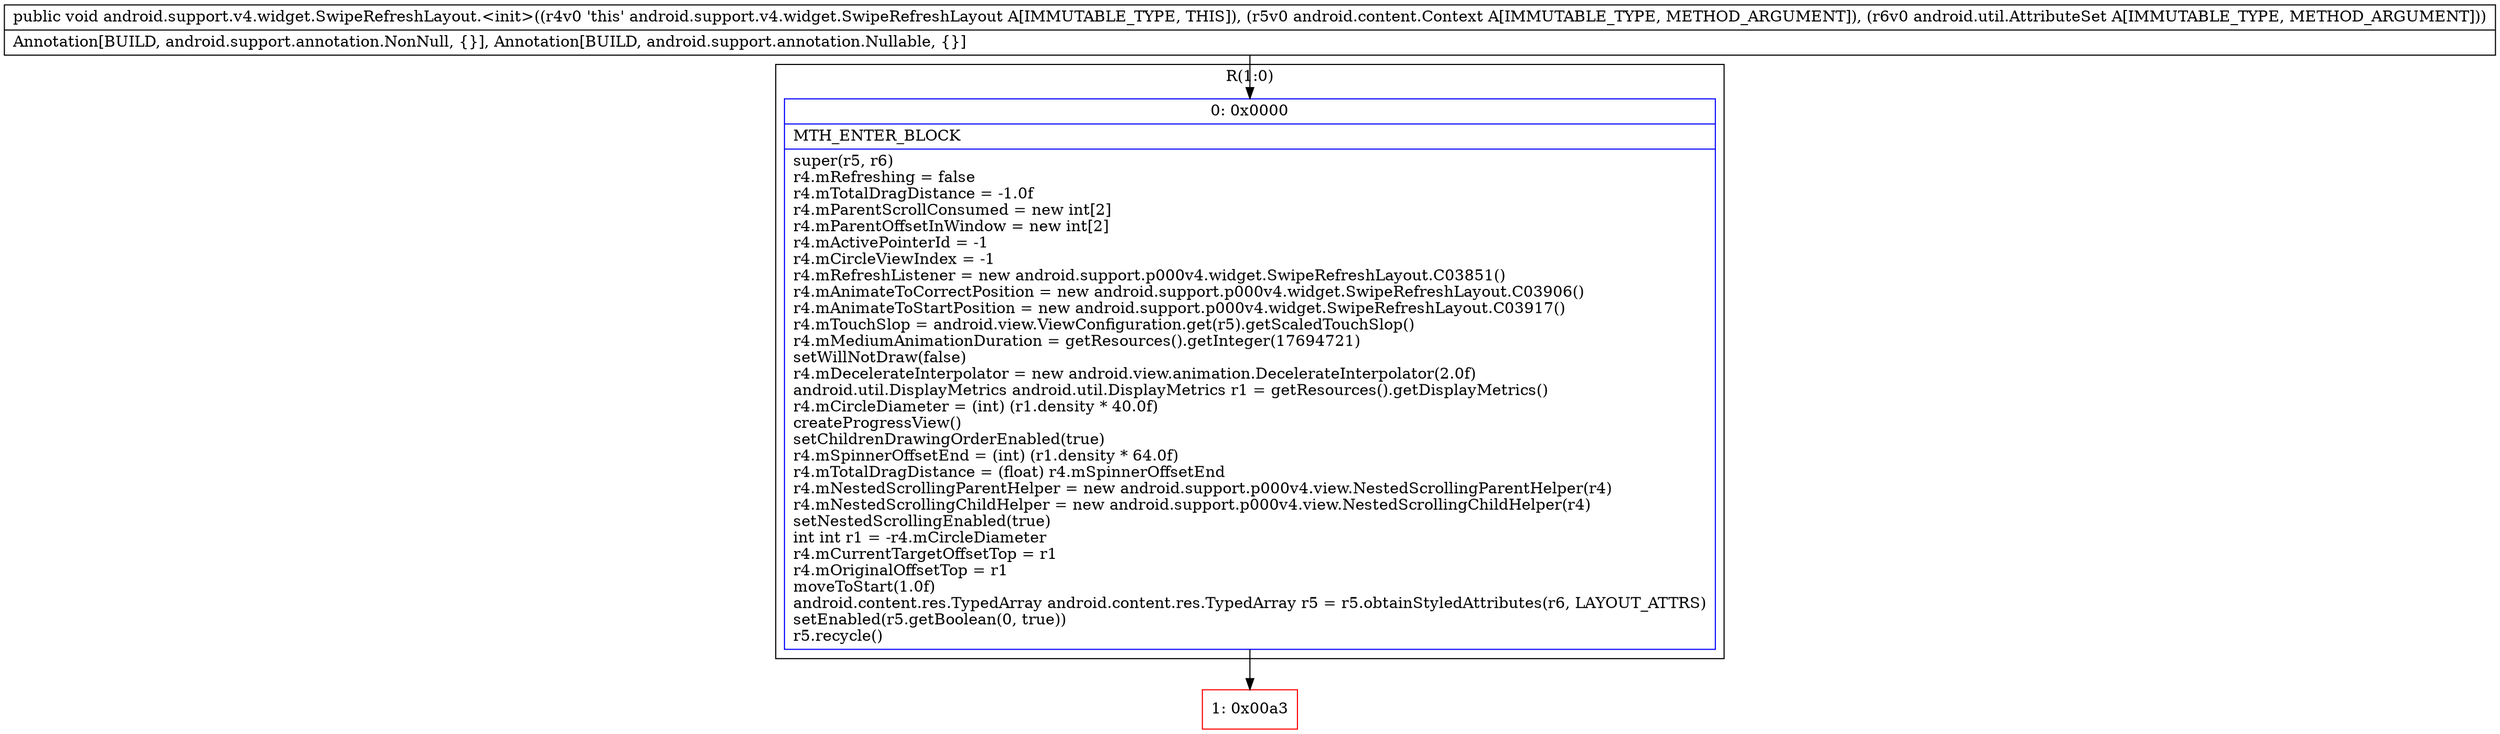digraph "CFG forandroid.support.v4.widget.SwipeRefreshLayout.\<init\>(Landroid\/content\/Context;Landroid\/util\/AttributeSet;)V" {
subgraph cluster_Region_1929308713 {
label = "R(1:0)";
node [shape=record,color=blue];
Node_0 [shape=record,label="{0\:\ 0x0000|MTH_ENTER_BLOCK\l|super(r5, r6)\lr4.mRefreshing = false\lr4.mTotalDragDistance = \-1.0f\lr4.mParentScrollConsumed = new int[2]\lr4.mParentOffsetInWindow = new int[2]\lr4.mActivePointerId = \-1\lr4.mCircleViewIndex = \-1\lr4.mRefreshListener = new android.support.p000v4.widget.SwipeRefreshLayout.C03851()\lr4.mAnimateToCorrectPosition = new android.support.p000v4.widget.SwipeRefreshLayout.C03906()\lr4.mAnimateToStartPosition = new android.support.p000v4.widget.SwipeRefreshLayout.C03917()\lr4.mTouchSlop = android.view.ViewConfiguration.get(r5).getScaledTouchSlop()\lr4.mMediumAnimationDuration = getResources().getInteger(17694721)\lsetWillNotDraw(false)\lr4.mDecelerateInterpolator = new android.view.animation.DecelerateInterpolator(2.0f)\landroid.util.DisplayMetrics android.util.DisplayMetrics r1 = getResources().getDisplayMetrics()\lr4.mCircleDiameter = (int) (r1.density * 40.0f)\lcreateProgressView()\lsetChildrenDrawingOrderEnabled(true)\lr4.mSpinnerOffsetEnd = (int) (r1.density * 64.0f)\lr4.mTotalDragDistance = (float) r4.mSpinnerOffsetEnd\lr4.mNestedScrollingParentHelper = new android.support.p000v4.view.NestedScrollingParentHelper(r4)\lr4.mNestedScrollingChildHelper = new android.support.p000v4.view.NestedScrollingChildHelper(r4)\lsetNestedScrollingEnabled(true)\lint int r1 = \-r4.mCircleDiameter\lr4.mCurrentTargetOffsetTop = r1\lr4.mOriginalOffsetTop = r1\lmoveToStart(1.0f)\landroid.content.res.TypedArray android.content.res.TypedArray r5 = r5.obtainStyledAttributes(r6, LAYOUT_ATTRS)\lsetEnabled(r5.getBoolean(0, true))\lr5.recycle()\l}"];
}
Node_1 [shape=record,color=red,label="{1\:\ 0x00a3}"];
MethodNode[shape=record,label="{public void android.support.v4.widget.SwipeRefreshLayout.\<init\>((r4v0 'this' android.support.v4.widget.SwipeRefreshLayout A[IMMUTABLE_TYPE, THIS]), (r5v0 android.content.Context A[IMMUTABLE_TYPE, METHOD_ARGUMENT]), (r6v0 android.util.AttributeSet A[IMMUTABLE_TYPE, METHOD_ARGUMENT]))  | Annotation[BUILD, android.support.annotation.NonNull, \{\}], Annotation[BUILD, android.support.annotation.Nullable, \{\}]\l}"];
MethodNode -> Node_0;
Node_0 -> Node_1;
}

